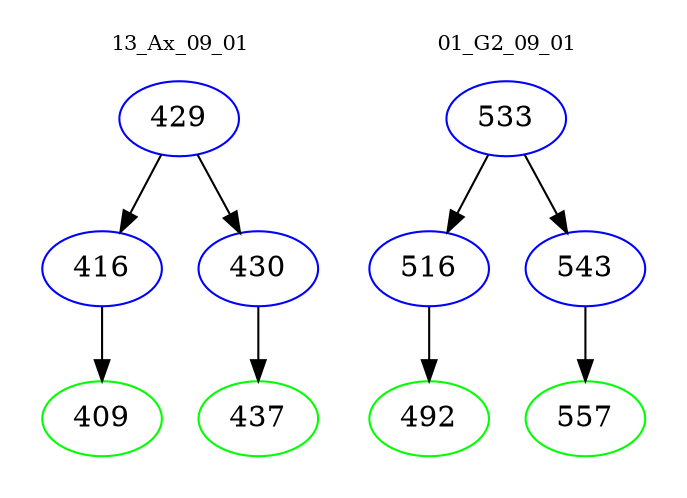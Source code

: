 digraph{
subgraph cluster_0 {
color = white
label = "13_Ax_09_01";
fontsize=10;
T0_429 [label="429", color="blue"]
T0_429 -> T0_416 [color="black"]
T0_416 [label="416", color="blue"]
T0_416 -> T0_409 [color="black"]
T0_409 [label="409", color="green"]
T0_429 -> T0_430 [color="black"]
T0_430 [label="430", color="blue"]
T0_430 -> T0_437 [color="black"]
T0_437 [label="437", color="green"]
}
subgraph cluster_1 {
color = white
label = "01_G2_09_01";
fontsize=10;
T1_533 [label="533", color="blue"]
T1_533 -> T1_516 [color="black"]
T1_516 [label="516", color="blue"]
T1_516 -> T1_492 [color="black"]
T1_492 [label="492", color="green"]
T1_533 -> T1_543 [color="black"]
T1_543 [label="543", color="blue"]
T1_543 -> T1_557 [color="black"]
T1_557 [label="557", color="green"]
}
}
